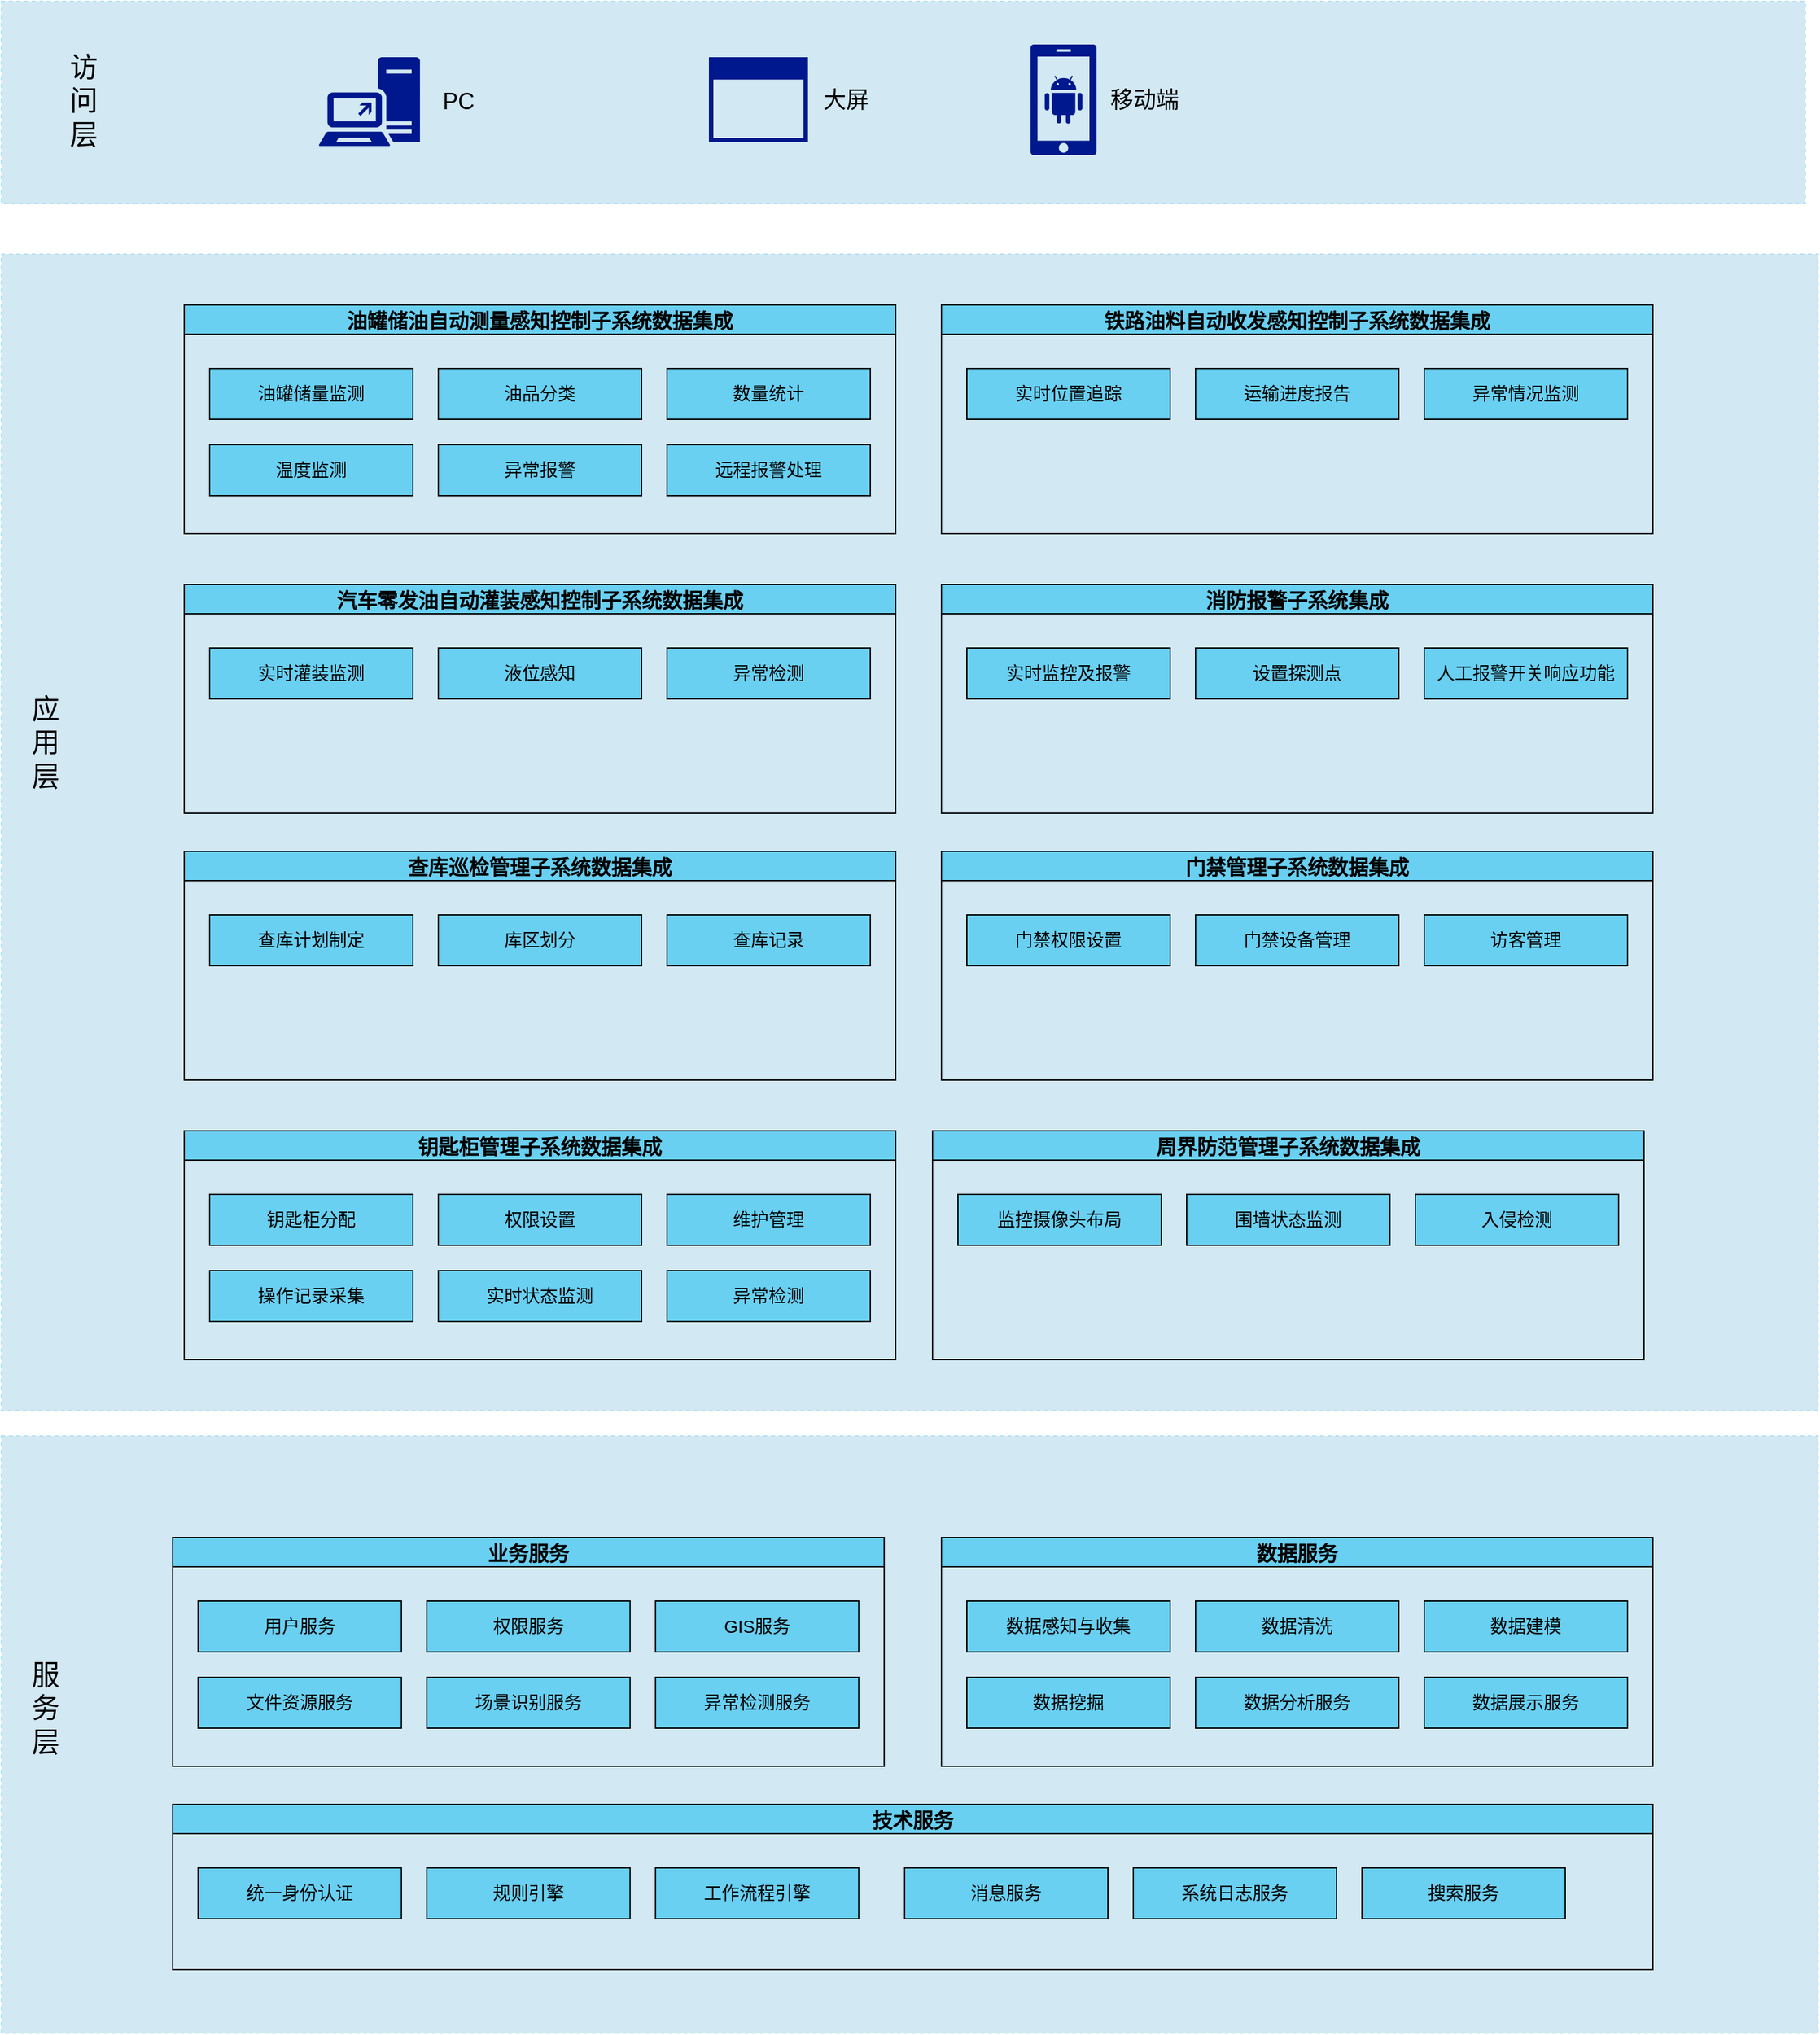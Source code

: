 <mxfile version="22.1.5" type="github">
  <diagram name="第 1 页" id="EkqY67IivwFaYnUYwmcU">
    <mxGraphModel dx="2066" dy="1153" grid="1" gridSize="10" guides="1" tooltips="1" connect="1" arrows="1" fold="1" page="1" pageScale="1" pageWidth="827" pageHeight="1169" math="0" shadow="0">
      <root>
        <mxCell id="0" />
        <mxCell id="1" parent="0" />
        <mxCell id="HulfjDVC19slFgslQtup-1" value="" style="rounded=0;whiteSpace=wrap;html=1;fillColor=#d2e8f3;fontColor=#ffffff;strokeColor=#b6e1f7;fillStyle=solid;dashed=1;" vertex="1" parent="1">
          <mxGeometry x="270" y="61" width="1420" height="159" as="geometry" />
        </mxCell>
        <mxCell id="HulfjDVC19slFgslQtup-2" value="&lt;font style=&quot;font-size: 22px;&quot;&gt;访问层&lt;/font&gt;" style="text;html=1;strokeColor=none;fillColor=none;align=center;verticalAlign=middle;whiteSpace=wrap;rounded=0;" vertex="1" parent="1">
          <mxGeometry x="320" y="95" width="30" height="90" as="geometry" />
        </mxCell>
        <mxCell id="HulfjDVC19slFgslQtup-3" value="" style="sketch=0;aspect=fixed;pointerEvents=1;shadow=0;dashed=0;html=1;strokeColor=none;labelPosition=center;verticalLabelPosition=bottom;verticalAlign=top;align=center;fillColor=#00188D;shape=mxgraph.mscae.enterprise.application_blank" vertex="1" parent="1">
          <mxGeometry x="827" y="105" width="77.91" height="67" as="geometry" />
        </mxCell>
        <mxCell id="HulfjDVC19slFgslQtup-4" value="" style="sketch=0;aspect=fixed;pointerEvents=1;shadow=0;dashed=0;html=1;strokeColor=none;labelPosition=center;verticalLabelPosition=bottom;verticalAlign=top;align=center;fillColor=#00188D;shape=mxgraph.mscae.enterprise.android_phone" vertex="1" parent="1">
          <mxGeometry x="1080" y="95" width="52.2" height="87" as="geometry" />
        </mxCell>
        <mxCell id="HulfjDVC19slFgslQtup-5" value="" style="sketch=0;aspect=fixed;pointerEvents=1;shadow=0;dashed=0;html=1;strokeColor=none;labelPosition=center;verticalLabelPosition=bottom;verticalAlign=top;align=center;fillColor=#00188D;shape=mxgraph.mscae.enterprise.direct_access_feature" vertex="1" parent="1">
          <mxGeometry x="520" y="105" width="79.55" height="70" as="geometry" />
        </mxCell>
        <mxCell id="HulfjDVC19slFgslQtup-6" value="&lt;font style=&quot;font-size: 18px;&quot;&gt;PC&lt;/font&gt;" style="text;html=1;strokeColor=none;fillColor=none;align=center;verticalAlign=middle;whiteSpace=wrap;rounded=0;" vertex="1" parent="1">
          <mxGeometry x="599.55" y="125" width="60" height="30" as="geometry" />
        </mxCell>
        <mxCell id="HulfjDVC19slFgslQtup-7" value="&lt;span style=&quot;font-size: 18px;&quot;&gt;大屏&lt;/span&gt;" style="text;html=1;strokeColor=none;fillColor=none;align=center;verticalAlign=middle;whiteSpace=wrap;rounded=0;" vertex="1" parent="1">
          <mxGeometry x="904.91" y="123.5" width="60" height="30" as="geometry" />
        </mxCell>
        <mxCell id="HulfjDVC19slFgslQtup-8" value="&lt;span style=&quot;font-size: 18px;&quot;&gt;移动端&lt;/span&gt;" style="text;html=1;strokeColor=none;fillColor=none;align=center;verticalAlign=middle;whiteSpace=wrap;rounded=0;" vertex="1" parent="1">
          <mxGeometry x="1140" y="123.5" width="60" height="30" as="geometry" />
        </mxCell>
        <mxCell id="HulfjDVC19slFgslQtup-9" value="" style="rounded=0;whiteSpace=wrap;html=1;fillColor=#d2e8f3;fontColor=#ffffff;strokeColor=#b6e1f7;fillStyle=solid;dashed=1;" vertex="1" parent="1">
          <mxGeometry x="270" y="260" width="1430" height="910" as="geometry" />
        </mxCell>
        <mxCell id="HulfjDVC19slFgslQtup-10" value="&lt;span style=&quot;font-size: 22px;&quot;&gt;应用层&lt;/span&gt;" style="text;html=1;strokeColor=none;fillColor=none;align=center;verticalAlign=middle;whiteSpace=wrap;rounded=0;" vertex="1" parent="1">
          <mxGeometry x="290" y="600" width="30" height="90" as="geometry" />
        </mxCell>
        <mxCell id="HulfjDVC19slFgslQtup-20" value="" style="group" vertex="1" connectable="0" parent="1">
          <mxGeometry x="414" y="300" width="560" height="180" as="geometry" />
        </mxCell>
        <mxCell id="HulfjDVC19slFgslQtup-11" value="油罐储油自动测量感知控制子系统数据集成" style="swimlane;fillColor=#69D0F2;fontSize=16;" vertex="1" parent="HulfjDVC19slFgslQtup-20">
          <mxGeometry width="560" height="180" as="geometry" />
        </mxCell>
        <mxCell id="HulfjDVC19slFgslQtup-12" value="&lt;p class=&quot;MsoNormal&quot;&gt;&lt;font style=&quot;font-size: 14px;&quot;&gt;油罐储量监测&lt;/font&gt;&lt;/p&gt;" style="rounded=0;whiteSpace=wrap;html=1;fillColor=#69d0f2;" vertex="1" parent="HulfjDVC19slFgslQtup-11">
          <mxGeometry x="20" y="50" width="160" height="40" as="geometry" />
        </mxCell>
        <mxCell id="HulfjDVC19slFgslQtup-17" value="&lt;p class=&quot;MsoNormal&quot;&gt;&lt;font style=&quot;font-size: 14px;&quot;&gt;温度监测&lt;/font&gt;&lt;/p&gt;" style="rounded=0;whiteSpace=wrap;html=1;fillColor=#69d0f2;" vertex="1" parent="HulfjDVC19slFgslQtup-11">
          <mxGeometry x="20" y="110" width="160" height="40" as="geometry" />
        </mxCell>
        <mxCell id="HulfjDVC19slFgslQtup-18" value="&lt;p class=&quot;MsoNormal&quot;&gt;&lt;font style=&quot;font-size: 14px;&quot;&gt;异常报警&lt;/font&gt;&lt;/p&gt;" style="rounded=0;whiteSpace=wrap;html=1;fillColor=#69d0f2;" vertex="1" parent="HulfjDVC19slFgslQtup-11">
          <mxGeometry x="200" y="110" width="160" height="40" as="geometry" />
        </mxCell>
        <mxCell id="HulfjDVC19slFgslQtup-19" value="&lt;p class=&quot;MsoNormal&quot;&gt;&lt;font style=&quot;font-size: 14px;&quot;&gt;远程报警处理&lt;/font&gt;&lt;/p&gt;" style="rounded=0;whiteSpace=wrap;html=1;fillColor=#69d0f2;" vertex="1" parent="HulfjDVC19slFgslQtup-11">
          <mxGeometry x="380" y="110" width="160" height="40" as="geometry" />
        </mxCell>
        <mxCell id="HulfjDVC19slFgslQtup-15" value="&lt;p class=&quot;MsoNormal&quot;&gt;&lt;font style=&quot;font-size: 14px;&quot;&gt;油品分类&lt;/font&gt;&lt;/p&gt;" style="rounded=0;whiteSpace=wrap;html=1;fillColor=#69d0f2;" vertex="1" parent="HulfjDVC19slFgslQtup-11">
          <mxGeometry x="200" y="50" width="160" height="40" as="geometry" />
        </mxCell>
        <mxCell id="HulfjDVC19slFgslQtup-16" value="&lt;p class=&quot;MsoNormal&quot;&gt;&lt;font style=&quot;font-size: 14px;&quot;&gt;数量统计&lt;/font&gt;&lt;/p&gt;" style="rounded=0;whiteSpace=wrap;html=1;fillColor=#69d0f2;" vertex="1" parent="HulfjDVC19slFgslQtup-11">
          <mxGeometry x="380" y="50" width="160" height="40" as="geometry" />
        </mxCell>
        <mxCell id="HulfjDVC19slFgslQtup-35" value="" style="group" vertex="1" connectable="0" parent="1">
          <mxGeometry x="1010" y="300" width="560" height="180" as="geometry" />
        </mxCell>
        <mxCell id="HulfjDVC19slFgslQtup-36" value="铁路油料自动收发感知控制子系统数据集成" style="swimlane;fillColor=#69D0F2;fontSize=16;" vertex="1" parent="HulfjDVC19slFgslQtup-35">
          <mxGeometry width="560" height="180" as="geometry" />
        </mxCell>
        <mxCell id="HulfjDVC19slFgslQtup-37" value="&lt;p class=&quot;MsoNormal&quot;&gt;&lt;font style=&quot;font-size: 14px;&quot;&gt;实时位置追踪&lt;/font&gt;&lt;/p&gt;" style="rounded=0;whiteSpace=wrap;html=1;fillColor=#69d0f2;" vertex="1" parent="HulfjDVC19slFgslQtup-36">
          <mxGeometry x="20" y="50" width="160" height="40" as="geometry" />
        </mxCell>
        <mxCell id="HulfjDVC19slFgslQtup-41" value="&lt;p class=&quot;MsoNormal&quot;&gt;&lt;font style=&quot;font-size: 14px;&quot;&gt;运输进度报告&lt;/font&gt;&lt;/p&gt;" style="rounded=0;whiteSpace=wrap;html=1;fillColor=#69d0f2;" vertex="1" parent="HulfjDVC19slFgslQtup-36">
          <mxGeometry x="200" y="50" width="160" height="40" as="geometry" />
        </mxCell>
        <mxCell id="HulfjDVC19slFgslQtup-42" value="&lt;p class=&quot;MsoNormal&quot;&gt;&lt;font style=&quot;font-size: 14px;&quot;&gt;异常情况监测&lt;/font&gt;&lt;/p&gt;" style="rounded=0;whiteSpace=wrap;html=1;fillColor=#69d0f2;" vertex="1" parent="HulfjDVC19slFgslQtup-36">
          <mxGeometry x="380" y="50" width="160" height="40" as="geometry" />
        </mxCell>
        <mxCell id="HulfjDVC19slFgslQtup-51" value="" style="group" vertex="1" connectable="0" parent="1">
          <mxGeometry x="414" y="520" width="560" height="180" as="geometry" />
        </mxCell>
        <mxCell id="HulfjDVC19slFgslQtup-52" value="汽车零发油自动灌装感知控制子系统数据集成" style="swimlane;fillColor=#69D0F2;fontSize=16;" vertex="1" parent="HulfjDVC19slFgslQtup-51">
          <mxGeometry width="560" height="180" as="geometry" />
        </mxCell>
        <mxCell id="HulfjDVC19slFgslQtup-53" value="&lt;p class=&quot;MsoNormal&quot;&gt;&lt;font style=&quot;font-size: 14px;&quot;&gt;实时灌装监测&lt;/font&gt;&lt;/p&gt;" style="rounded=0;whiteSpace=wrap;html=1;fillColor=#69d0f2;" vertex="1" parent="HulfjDVC19slFgslQtup-52">
          <mxGeometry x="20" y="50" width="160" height="40" as="geometry" />
        </mxCell>
        <mxCell id="HulfjDVC19slFgslQtup-57" value="&lt;p class=&quot;MsoNormal&quot;&gt;&lt;font style=&quot;font-size: 14px;&quot;&gt;液位感知&lt;/font&gt;&lt;/p&gt;" style="rounded=0;whiteSpace=wrap;html=1;fillColor=#69d0f2;" vertex="1" parent="HulfjDVC19slFgslQtup-52">
          <mxGeometry x="200" y="50" width="160" height="40" as="geometry" />
        </mxCell>
        <mxCell id="HulfjDVC19slFgslQtup-58" value="&lt;p class=&quot;MsoNormal&quot;&gt;&lt;font style=&quot;font-size: 14px;&quot;&gt;异常检测&lt;/font&gt;&lt;/p&gt;" style="rounded=0;whiteSpace=wrap;html=1;fillColor=#69d0f2;" vertex="1" parent="HulfjDVC19slFgslQtup-52">
          <mxGeometry x="380" y="50" width="160" height="40" as="geometry" />
        </mxCell>
        <mxCell id="HulfjDVC19slFgslQtup-59" value="" style="group" vertex="1" connectable="0" parent="1">
          <mxGeometry x="1010" y="520" width="560" height="180" as="geometry" />
        </mxCell>
        <mxCell id="HulfjDVC19slFgslQtup-60" value="消防报警子系统集成" style="swimlane;fillColor=#69D0F2;fontSize=16;" vertex="1" parent="HulfjDVC19slFgslQtup-59">
          <mxGeometry width="560" height="180" as="geometry" />
        </mxCell>
        <mxCell id="HulfjDVC19slFgslQtup-61" value="&lt;p class=&quot;MsoNormal&quot;&gt;&lt;span style=&quot;font-size: 14px;&quot;&gt;实时监控及报警&lt;/span&gt;&lt;/p&gt;" style="rounded=0;whiteSpace=wrap;html=1;fillColor=#69d0f2;" vertex="1" parent="HulfjDVC19slFgslQtup-60">
          <mxGeometry x="20" y="50" width="160" height="40" as="geometry" />
        </mxCell>
        <mxCell id="HulfjDVC19slFgslQtup-65" value="&lt;p class=&quot;MsoNormal&quot;&gt;&lt;span style=&quot;font-size: 14px;&quot;&gt;设置探测点&lt;/span&gt;&lt;/p&gt;" style="rounded=0;whiteSpace=wrap;html=1;fillColor=#69d0f2;" vertex="1" parent="HulfjDVC19slFgslQtup-60">
          <mxGeometry x="200" y="50" width="160" height="40" as="geometry" />
        </mxCell>
        <mxCell id="HulfjDVC19slFgslQtup-66" value="&lt;p class=&quot;MsoNormal&quot;&gt;&lt;font style=&quot;font-size: 14px;&quot;&gt;人工报警开关响应功能&lt;/font&gt;&lt;/p&gt;" style="rounded=0;whiteSpace=wrap;html=1;fillColor=#69d0f2;" vertex="1" parent="HulfjDVC19slFgslQtup-60">
          <mxGeometry x="380" y="50" width="160" height="40" as="geometry" />
        </mxCell>
        <mxCell id="HulfjDVC19slFgslQtup-67" value="" style="group" vertex="1" connectable="0" parent="1">
          <mxGeometry x="414" y="730" width="560" height="180" as="geometry" />
        </mxCell>
        <mxCell id="HulfjDVC19slFgslQtup-68" value="查库巡检管理子系统数据集成" style="swimlane;fillColor=#69D0F2;fontSize=16;" vertex="1" parent="HulfjDVC19slFgslQtup-67">
          <mxGeometry width="560" height="180" as="geometry" />
        </mxCell>
        <mxCell id="HulfjDVC19slFgslQtup-69" value="&lt;p class=&quot;MsoNormal&quot;&gt;&lt;font style=&quot;font-size: 14px;&quot;&gt;查库计划制定&lt;/font&gt;&lt;/p&gt;" style="rounded=0;whiteSpace=wrap;html=1;fillColor=#69d0f2;" vertex="1" parent="HulfjDVC19slFgslQtup-68">
          <mxGeometry x="20" y="50" width="160" height="40" as="geometry" />
        </mxCell>
        <mxCell id="HulfjDVC19slFgslQtup-73" value="&lt;p class=&quot;MsoNormal&quot;&gt;&lt;font style=&quot;font-size: 14px;&quot;&gt;库区划分&lt;/font&gt;&lt;/p&gt;" style="rounded=0;whiteSpace=wrap;html=1;fillColor=#69d0f2;" vertex="1" parent="HulfjDVC19slFgslQtup-68">
          <mxGeometry x="200" y="50" width="160" height="40" as="geometry" />
        </mxCell>
        <mxCell id="HulfjDVC19slFgslQtup-74" value="&lt;p class=&quot;MsoNormal&quot;&gt;&lt;font style=&quot;font-size: 14px;&quot;&gt;查库记录&lt;/font&gt;&lt;/p&gt;" style="rounded=0;whiteSpace=wrap;html=1;fillColor=#69d0f2;" vertex="1" parent="HulfjDVC19slFgslQtup-68">
          <mxGeometry x="380" y="50" width="160" height="40" as="geometry" />
        </mxCell>
        <mxCell id="HulfjDVC19slFgslQtup-75" value="" style="group" vertex="1" connectable="0" parent="1">
          <mxGeometry x="1010" y="730" width="560" height="180" as="geometry" />
        </mxCell>
        <mxCell id="HulfjDVC19slFgslQtup-76" value="门禁管理子系统数据集成" style="swimlane;fillColor=#69D0F2;fontSize=16;" vertex="1" parent="HulfjDVC19slFgslQtup-75">
          <mxGeometry width="560" height="180" as="geometry" />
        </mxCell>
        <mxCell id="HulfjDVC19slFgslQtup-77" value="&lt;p class=&quot;MsoNormal&quot;&gt;&lt;font style=&quot;font-size: 14px;&quot;&gt;门禁权限设置&lt;/font&gt;&lt;/p&gt;" style="rounded=0;whiteSpace=wrap;html=1;fillColor=#69d0f2;" vertex="1" parent="HulfjDVC19slFgslQtup-76">
          <mxGeometry x="20" y="50" width="160" height="40" as="geometry" />
        </mxCell>
        <mxCell id="HulfjDVC19slFgslQtup-78" value="&lt;p class=&quot;MsoNormal&quot;&gt;&lt;font style=&quot;font-size: 14px;&quot;&gt;门禁设备管理&lt;/font&gt;&lt;/p&gt;" style="rounded=0;whiteSpace=wrap;html=1;fillColor=#69d0f2;" vertex="1" parent="HulfjDVC19slFgslQtup-76">
          <mxGeometry x="200" y="50" width="160" height="40" as="geometry" />
        </mxCell>
        <mxCell id="HulfjDVC19slFgslQtup-79" value="&lt;p class=&quot;MsoNormal&quot;&gt;&lt;font style=&quot;font-size: 14px;&quot;&gt;访客管理&lt;/font&gt;&lt;/p&gt;" style="rounded=0;whiteSpace=wrap;html=1;fillColor=#69d0f2;" vertex="1" parent="HulfjDVC19slFgslQtup-76">
          <mxGeometry x="380" y="50" width="160" height="40" as="geometry" />
        </mxCell>
        <mxCell id="HulfjDVC19slFgslQtup-80" value="" style="group" vertex="1" connectable="0" parent="1">
          <mxGeometry x="414" y="950" width="560" height="180" as="geometry" />
        </mxCell>
        <mxCell id="HulfjDVC19slFgslQtup-81" value="钥匙柜管理子系统数据集成" style="swimlane;fillColor=#69D0F2;fontSize=16;" vertex="1" parent="HulfjDVC19slFgslQtup-80">
          <mxGeometry width="560" height="180" as="geometry" />
        </mxCell>
        <mxCell id="HulfjDVC19slFgslQtup-82" value="&lt;p class=&quot;MsoNormal&quot;&gt;&lt;font style=&quot;font-size: 14px;&quot;&gt;钥匙柜分配&lt;/font&gt;&lt;/p&gt;" style="rounded=0;whiteSpace=wrap;html=1;fillColor=#69d0f2;" vertex="1" parent="HulfjDVC19slFgslQtup-81">
          <mxGeometry x="20" y="50" width="160" height="40" as="geometry" />
        </mxCell>
        <mxCell id="HulfjDVC19slFgslQtup-83" value="&lt;p class=&quot;MsoNormal&quot;&gt;&lt;font style=&quot;font-size: 14px;&quot;&gt;操作记录采集&lt;/font&gt;&lt;/p&gt;" style="rounded=0;whiteSpace=wrap;html=1;fillColor=#69d0f2;" vertex="1" parent="HulfjDVC19slFgslQtup-81">
          <mxGeometry x="20" y="110" width="160" height="40" as="geometry" />
        </mxCell>
        <mxCell id="HulfjDVC19slFgslQtup-84" value="&lt;p class=&quot;MsoNormal&quot;&gt;&lt;font style=&quot;font-size: 14px;&quot;&gt;实时状态监测&lt;/font&gt;&lt;/p&gt;" style="rounded=0;whiteSpace=wrap;html=1;fillColor=#69d0f2;" vertex="1" parent="HulfjDVC19slFgslQtup-81">
          <mxGeometry x="200" y="110" width="160" height="40" as="geometry" />
        </mxCell>
        <mxCell id="HulfjDVC19slFgslQtup-85" value="&lt;p class=&quot;MsoNormal&quot;&gt;&lt;font style=&quot;font-size: 14px;&quot;&gt;异常检测&lt;/font&gt;&lt;/p&gt;" style="rounded=0;whiteSpace=wrap;html=1;fillColor=#69d0f2;" vertex="1" parent="HulfjDVC19slFgslQtup-81">
          <mxGeometry x="380" y="110" width="160" height="40" as="geometry" />
        </mxCell>
        <mxCell id="HulfjDVC19slFgslQtup-86" value="&lt;p class=&quot;MsoNormal&quot;&gt;&lt;font style=&quot;font-size: 14px;&quot;&gt;权限设置&lt;/font&gt;&lt;/p&gt;" style="rounded=0;whiteSpace=wrap;html=1;fillColor=#69d0f2;" vertex="1" parent="HulfjDVC19slFgslQtup-81">
          <mxGeometry x="200" y="50" width="160" height="40" as="geometry" />
        </mxCell>
        <mxCell id="HulfjDVC19slFgslQtup-87" value="&lt;p class=&quot;MsoNormal&quot;&gt;&lt;font style=&quot;font-size: 14px;&quot;&gt;维护管理&lt;/font&gt;&lt;/p&gt;" style="rounded=0;whiteSpace=wrap;html=1;fillColor=#69d0f2;" vertex="1" parent="HulfjDVC19slFgslQtup-81">
          <mxGeometry x="380" y="50" width="160" height="40" as="geometry" />
        </mxCell>
        <mxCell id="HulfjDVC19slFgslQtup-88" value="" style="group" vertex="1" connectable="0" parent="1">
          <mxGeometry x="1003" y="950" width="560" height="180" as="geometry" />
        </mxCell>
        <mxCell id="HulfjDVC19slFgslQtup-89" value="周界防范管理子系统数据集成" style="swimlane;fillColor=#69D0F2;fontSize=16;" vertex="1" parent="HulfjDVC19slFgslQtup-88">
          <mxGeometry width="560" height="180" as="geometry" />
        </mxCell>
        <mxCell id="HulfjDVC19slFgslQtup-90" value="&lt;p class=&quot;MsoNormal&quot;&gt;&lt;font style=&quot;font-size: 14px;&quot;&gt;监控摄像头布局&lt;/font&gt;&lt;/p&gt;" style="rounded=0;whiteSpace=wrap;html=1;fillColor=#69d0f2;" vertex="1" parent="HulfjDVC19slFgslQtup-89">
          <mxGeometry x="20" y="50" width="160" height="40" as="geometry" />
        </mxCell>
        <mxCell id="HulfjDVC19slFgslQtup-94" value="&lt;p class=&quot;MsoNormal&quot;&gt;&lt;font style=&quot;font-size: 14px;&quot;&gt;围墙状态监测&lt;/font&gt;&lt;/p&gt;" style="rounded=0;whiteSpace=wrap;html=1;fillColor=#69d0f2;" vertex="1" parent="HulfjDVC19slFgslQtup-89">
          <mxGeometry x="200" y="50" width="160" height="40" as="geometry" />
        </mxCell>
        <mxCell id="HulfjDVC19slFgslQtup-95" value="&lt;p class=&quot;MsoNormal&quot;&gt;&lt;font style=&quot;font-size: 14px;&quot;&gt;入侵检测&lt;/font&gt;&lt;/p&gt;" style="rounded=0;whiteSpace=wrap;html=1;fillColor=#69d0f2;" vertex="1" parent="HulfjDVC19slFgslQtup-89">
          <mxGeometry x="380" y="50" width="160" height="40" as="geometry" />
        </mxCell>
        <mxCell id="HulfjDVC19slFgslQtup-110" value="" style="rounded=0;whiteSpace=wrap;html=1;fillColor=#d2e8f3;fontColor=#ffffff;strokeColor=#b6e1f7;fillStyle=solid;dashed=1;" vertex="1" parent="1">
          <mxGeometry x="270" y="1190" width="1430" height="470" as="geometry" />
        </mxCell>
        <mxCell id="HulfjDVC19slFgslQtup-111" value="&lt;span style=&quot;font-size: 22px;&quot;&gt;服务层&lt;/span&gt;" style="text;html=1;strokeColor=none;fillColor=none;align=center;verticalAlign=middle;whiteSpace=wrap;rounded=0;" vertex="1" parent="1">
          <mxGeometry x="290" y="1360" width="30" height="90" as="geometry" />
        </mxCell>
        <mxCell id="HulfjDVC19slFgslQtup-112" value="" style="group" vertex="1" connectable="0" parent="1">
          <mxGeometry x="404.91" y="1270" width="560" height="180" as="geometry" />
        </mxCell>
        <mxCell id="HulfjDVC19slFgslQtup-113" value="业务服务" style="swimlane;fillColor=#69D0F2;fontSize=16;startSize=23;" vertex="1" parent="HulfjDVC19slFgslQtup-112">
          <mxGeometry width="560" height="180" as="geometry" />
        </mxCell>
        <mxCell id="HulfjDVC19slFgslQtup-114" value="&lt;font style=&quot;font-size: 14px;&quot;&gt;用户服务&lt;/font&gt;" style="rounded=0;whiteSpace=wrap;html=1;fillColor=#69d0f2;" vertex="1" parent="HulfjDVC19slFgslQtup-113">
          <mxGeometry x="20" y="50" width="160" height="40" as="geometry" />
        </mxCell>
        <mxCell id="HulfjDVC19slFgslQtup-115" value="&lt;p class=&quot;MsoNormal&quot;&gt;&lt;font style=&quot;font-size: 14px;&quot;&gt;文件资源服务&lt;/font&gt;&lt;br&gt;&lt;/p&gt;" style="rounded=0;whiteSpace=wrap;html=1;fillColor=#69d0f2;" vertex="1" parent="HulfjDVC19slFgslQtup-113">
          <mxGeometry x="20" y="110" width="160" height="40" as="geometry" />
        </mxCell>
        <mxCell id="HulfjDVC19slFgslQtup-116" value="&lt;p class=&quot;MsoNormal&quot;&gt;&lt;span style=&quot;font-size: 14px;&quot;&gt;场景识别服务&lt;/span&gt;&lt;/p&gt;" style="rounded=0;whiteSpace=wrap;html=1;fillColor=#69d0f2;" vertex="1" parent="HulfjDVC19slFgslQtup-113">
          <mxGeometry x="200" y="110" width="160" height="40" as="geometry" />
        </mxCell>
        <mxCell id="HulfjDVC19slFgslQtup-117" value="&lt;p class=&quot;MsoNormal&quot;&gt;&lt;font style=&quot;font-size: 14px;&quot;&gt;异常检测服务&lt;/font&gt;&lt;/p&gt;" style="rounded=0;whiteSpace=wrap;html=1;fillColor=#69d0f2;" vertex="1" parent="HulfjDVC19slFgslQtup-113">
          <mxGeometry x="380" y="110" width="160" height="40" as="geometry" />
        </mxCell>
        <mxCell id="HulfjDVC19slFgslQtup-118" value="&lt;p class=&quot;MsoNormal&quot;&gt;&lt;font style=&quot;font-size: 14px;&quot;&gt;权限服务&lt;/font&gt;&lt;/p&gt;" style="rounded=0;whiteSpace=wrap;html=1;fillColor=#69d0f2;" vertex="1" parent="HulfjDVC19slFgslQtup-113">
          <mxGeometry x="200" y="50" width="160" height="40" as="geometry" />
        </mxCell>
        <mxCell id="HulfjDVC19slFgslQtup-119" value="&lt;span style=&quot;font-size: 14px;&quot;&gt;GIS服务&lt;/span&gt;" style="rounded=0;whiteSpace=wrap;html=1;fillColor=#69d0f2;" vertex="1" parent="HulfjDVC19slFgslQtup-113">
          <mxGeometry x="380" y="50" width="160" height="40" as="geometry" />
        </mxCell>
        <mxCell id="HulfjDVC19slFgslQtup-121" value="" style="group" vertex="1" connectable="0" parent="1">
          <mxGeometry x="1010" y="1270" width="560" height="180" as="geometry" />
        </mxCell>
        <mxCell id="HulfjDVC19slFgslQtup-122" value="数据服务" style="swimlane;fillColor=#69D0F2;fontSize=16;startSize=23;" vertex="1" parent="HulfjDVC19slFgslQtup-121">
          <mxGeometry width="560" height="180" as="geometry" />
        </mxCell>
        <mxCell id="HulfjDVC19slFgslQtup-123" value="&lt;span style=&quot;font-size: 14px;&quot;&gt;数据感知与收集&lt;/span&gt;" style="rounded=0;whiteSpace=wrap;html=1;fillColor=#69d0f2;" vertex="1" parent="HulfjDVC19slFgslQtup-122">
          <mxGeometry x="20" y="50" width="160" height="40" as="geometry" />
        </mxCell>
        <mxCell id="HulfjDVC19slFgslQtup-124" value="&lt;p class=&quot;MsoNormal&quot;&gt;&lt;font style=&quot;font-size: 14px;&quot;&gt;数据挖掘&lt;/font&gt;&lt;/p&gt;" style="rounded=0;whiteSpace=wrap;html=1;fillColor=#69d0f2;" vertex="1" parent="HulfjDVC19slFgslQtup-122">
          <mxGeometry x="20" y="110" width="160" height="40" as="geometry" />
        </mxCell>
        <mxCell id="HulfjDVC19slFgslQtup-125" value="&lt;font style=&quot;font-size: 14px;&quot;&gt;数据分析服务&lt;/font&gt;" style="rounded=0;whiteSpace=wrap;html=1;fillColor=#69d0f2;" vertex="1" parent="HulfjDVC19slFgslQtup-122">
          <mxGeometry x="200" y="110" width="160" height="40" as="geometry" />
        </mxCell>
        <mxCell id="HulfjDVC19slFgslQtup-126" value="&lt;p class=&quot;MsoNormal&quot;&gt;&lt;font style=&quot;font-size: 14px;&quot;&gt;数据展示服务&lt;/font&gt;&lt;/p&gt;" style="rounded=0;whiteSpace=wrap;html=1;fillColor=#69d0f2;" vertex="1" parent="HulfjDVC19slFgslQtup-122">
          <mxGeometry x="380" y="110" width="160" height="40" as="geometry" />
        </mxCell>
        <mxCell id="HulfjDVC19slFgslQtup-127" value="&lt;p class=&quot;MsoNormal&quot;&gt;&lt;span style=&quot;font-size: 14px;&quot;&gt;数据清洗&lt;/span&gt;&lt;/p&gt;" style="rounded=0;whiteSpace=wrap;html=1;fillColor=#69d0f2;" vertex="1" parent="HulfjDVC19slFgslQtup-122">
          <mxGeometry x="200" y="50" width="160" height="40" as="geometry" />
        </mxCell>
        <mxCell id="HulfjDVC19slFgslQtup-128" value="&lt;span style=&quot;font-size: 14px;&quot;&gt;数据建模&lt;/span&gt;" style="rounded=0;whiteSpace=wrap;html=1;fillColor=#69d0f2;" vertex="1" parent="HulfjDVC19slFgslQtup-122">
          <mxGeometry x="380" y="50" width="160" height="40" as="geometry" />
        </mxCell>
        <mxCell id="HulfjDVC19slFgslQtup-130" value="技术服务" style="swimlane;fillColor=#69D0F2;fontSize=16;startSize=23;" vertex="1" parent="1">
          <mxGeometry x="404.91" y="1480" width="1165.09" height="130" as="geometry" />
        </mxCell>
        <mxCell id="HulfjDVC19slFgslQtup-131" value="&lt;span style=&quot;font-size: 14px;&quot;&gt;统一身份认证&lt;/span&gt;" style="rounded=0;whiteSpace=wrap;html=1;fillColor=#69d0f2;" vertex="1" parent="HulfjDVC19slFgslQtup-130">
          <mxGeometry x="20" y="50" width="160" height="40" as="geometry" />
        </mxCell>
        <mxCell id="HulfjDVC19slFgslQtup-132" value="&lt;p class=&quot;MsoNormal&quot;&gt;&lt;span style=&quot;font-size: 14px;&quot;&gt;消息服务&lt;/span&gt;&lt;/p&gt;" style="rounded=0;whiteSpace=wrap;html=1;fillColor=#69d0f2;" vertex="1" parent="HulfjDVC19slFgslQtup-130">
          <mxGeometry x="576.09" y="50" width="160" height="40" as="geometry" />
        </mxCell>
        <mxCell id="HulfjDVC19slFgslQtup-133" value="&lt;p class=&quot;MsoNormal&quot;&gt;&lt;span style=&quot;font-size: 14px;&quot;&gt;系统日志服务&lt;/span&gt;&lt;/p&gt;" style="rounded=0;whiteSpace=wrap;html=1;fillColor=#69d0f2;" vertex="1" parent="HulfjDVC19slFgslQtup-130">
          <mxGeometry x="756.09" y="50" width="160" height="40" as="geometry" />
        </mxCell>
        <mxCell id="HulfjDVC19slFgslQtup-134" value="&lt;p class=&quot;MsoNormal&quot;&gt;&lt;span style=&quot;font-size: 14px;&quot;&gt;搜索服务&lt;/span&gt;&lt;/p&gt;" style="rounded=0;whiteSpace=wrap;html=1;fillColor=#69d0f2;" vertex="1" parent="HulfjDVC19slFgslQtup-130">
          <mxGeometry x="936.09" y="50" width="160" height="40" as="geometry" />
        </mxCell>
        <mxCell id="HulfjDVC19slFgslQtup-135" value="&lt;p class=&quot;MsoNormal&quot;&gt;&lt;span style=&quot;font-size: 14px;&quot;&gt;规则引擎&lt;/span&gt;&lt;/p&gt;" style="rounded=0;whiteSpace=wrap;html=1;fillColor=#69d0f2;" vertex="1" parent="HulfjDVC19slFgslQtup-130">
          <mxGeometry x="200" y="50" width="160" height="40" as="geometry" />
        </mxCell>
        <mxCell id="HulfjDVC19slFgslQtup-136" value="&lt;span style=&quot;font-size: 14px;&quot;&gt;工作流程引擎&lt;/span&gt;" style="rounded=0;whiteSpace=wrap;html=1;fillColor=#69d0f2;" vertex="1" parent="HulfjDVC19slFgslQtup-130">
          <mxGeometry x="380" y="50" width="160" height="40" as="geometry" />
        </mxCell>
      </root>
    </mxGraphModel>
  </diagram>
</mxfile>
